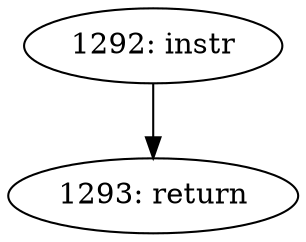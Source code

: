 digraph CFG_TCP_ECN_withdraw_cwr {
1292 [label="1292: instr"]
	1292 -> 1293
1293 [label="1293: return"]
	
}
